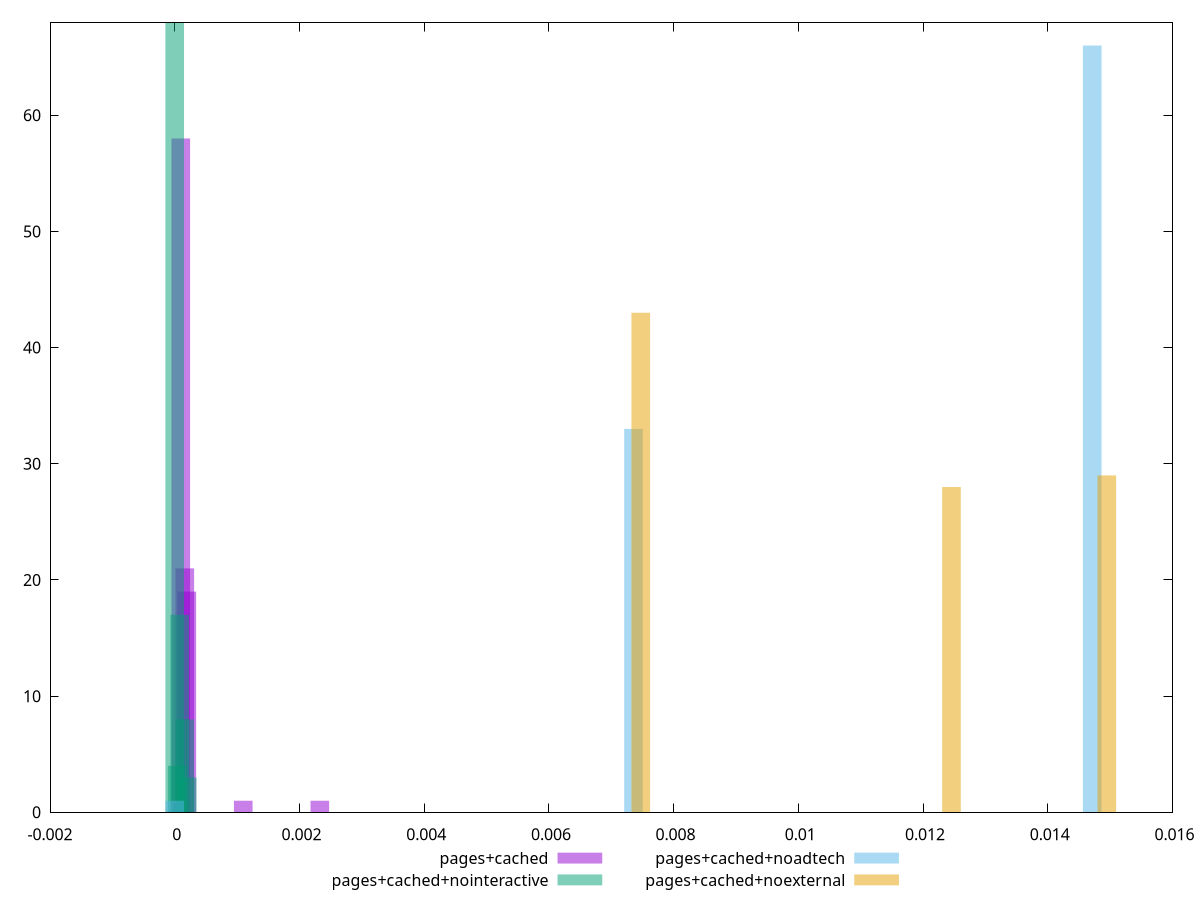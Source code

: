$_pagesCached <<EOF
0.0010987643426186302 1
0.002326795078486511 1
0.00016158299156156326 21
0.00009694979493693795 58
0.0001938995898738759 19
EOF
$_pagesCachedNointeractive <<EOF
0.00016044702618146583 8
0.00008022351309073291 17
0.00020055878272683228 3
0 68
0.000040111756545366457 4
EOF
$_pagesCachedNoadtech <<EOF
0.007356349791613984 33
0.014712699583227969 66
0 1
EOF
$_pagesCachedNoexternal <<EOF
0.007473435844343016 43
0.012455726407238361 28
0.014946871688686032 29
EOF
set key outside below
set terminal pngcairo
set output "report_00004_2020-11-02T20-21-41.718Z/largest-contentful-paint/largest-contentful-paint_pages+cached_pages+cached+nointeractive_pages+cached+noadtech_pages+cached+noexternal+hist.png"
set boxwidth 0.00029893743377372065
set style fill transparent solid 0.5 noborder
set yrange [0:68]
plot $_pagesCached title "pages+cached" with boxes ,$_pagesCachedNointeractive title "pages+cached+nointeractive" with boxes ,$_pagesCachedNoadtech title "pages+cached+noadtech" with boxes ,$_pagesCachedNoexternal title "pages+cached+noexternal" with boxes ,